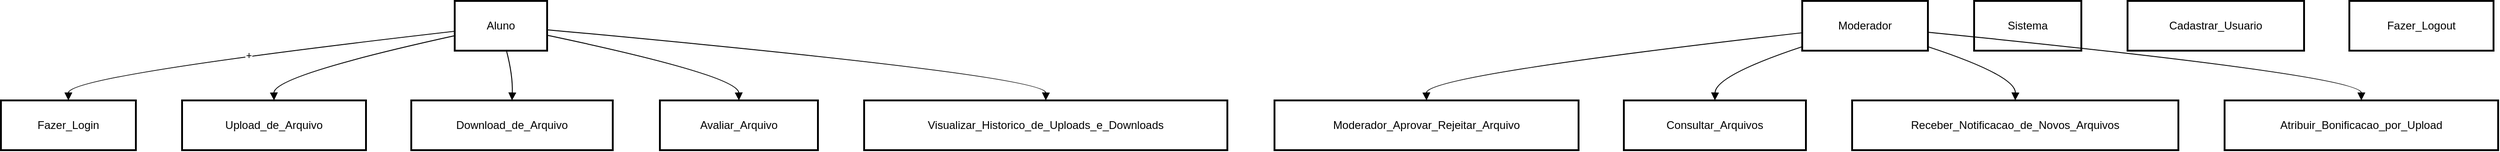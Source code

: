 <mxfile version="26.0.16">
  <diagram name="Página-1" id="IgXxQrV5GpJ8-KjU-kRw">
    <mxGraphModel>
      <root>
        <mxCell id="0" />
        <mxCell id="1" parent="0" />
        <mxCell id="2" value="Aluno" style="whiteSpace=wrap;strokeWidth=2;" vertex="1" parent="1">
          <mxGeometry x="499" y="8" width="100" height="54" as="geometry" />
        </mxCell>
        <mxCell id="3" value="Moderador" style="whiteSpace=wrap;strokeWidth=2;" vertex="1" parent="1">
          <mxGeometry x="1957" y="8" width="136" height="54" as="geometry" />
        </mxCell>
        <mxCell id="4" value="Sistema" style="whiteSpace=wrap;strokeWidth=2;" vertex="1" parent="1">
          <mxGeometry x="2143" y="8" width="116" height="54" as="geometry" />
        </mxCell>
        <mxCell id="5" value="Cadastrar_Usuario" style="whiteSpace=wrap;strokeWidth=2;" vertex="1" parent="1">
          <mxGeometry x="2309" y="8" width="191" height="54" as="geometry" />
        </mxCell>
        <mxCell id="6" value="Fazer_Login" style="whiteSpace=wrap;strokeWidth=2;" vertex="1" parent="1">
          <mxGeometry x="8" y="116" width="146" height="54" as="geometry" />
        </mxCell>
        <mxCell id="7" value="Fazer_Logout" style="whiteSpace=wrap;strokeWidth=2;" vertex="1" parent="1">
          <mxGeometry x="2549" y="8" width="156" height="54" as="geometry" />
        </mxCell>
        <mxCell id="8" value="Upload_de_Arquivo" style="whiteSpace=wrap;strokeWidth=2;" vertex="1" parent="1">
          <mxGeometry x="204" y="116" width="199" height="54" as="geometry" />
        </mxCell>
        <mxCell id="9" value="Download_de_Arquivo" style="whiteSpace=wrap;strokeWidth=2;" vertex="1" parent="1">
          <mxGeometry x="452" y="116" width="218" height="54" as="geometry" />
        </mxCell>
        <mxCell id="10" value="Avaliar_Arquivo" style="whiteSpace=wrap;strokeWidth=2;" vertex="1" parent="1">
          <mxGeometry x="721" y="116" width="171" height="54" as="geometry" />
        </mxCell>
        <mxCell id="11" value="Visualizar_Historico_de_Uploads_e_Downloads" style="whiteSpace=wrap;strokeWidth=2;" vertex="1" parent="1">
          <mxGeometry x="942" y="116" width="393" height="54" as="geometry" />
        </mxCell>
        <mxCell id="12" value="Moderador_Aprovar_Rejeitar_Arquivo" style="whiteSpace=wrap;strokeWidth=2;" vertex="1" parent="1">
          <mxGeometry x="1386" y="116" width="329" height="54" as="geometry" />
        </mxCell>
        <mxCell id="13" value="Consultar_Arquivos" style="whiteSpace=wrap;strokeWidth=2;" vertex="1" parent="1">
          <mxGeometry x="1764" y="116" width="197" height="54" as="geometry" />
        </mxCell>
        <mxCell id="14" value="Receber_Notificacao_de_Novos_Arquivos" style="whiteSpace=wrap;strokeWidth=2;" vertex="1" parent="1">
          <mxGeometry x="2011" y="116" width="353" height="54" as="geometry" />
        </mxCell>
        <mxCell id="15" value="Atribuir_Bonificacao_por_Upload" style="whiteSpace=wrap;strokeWidth=2;" vertex="1" parent="1">
          <mxGeometry x="2414" y="116" width="296" height="54" as="geometry" />
        </mxCell>
        <mxCell id="16" value="+" style="curved=1;startArrow=none;endArrow=block;exitX=0;exitY=0.61;entryX=0.5;entryY=0;" edge="1" parent="1" source="2" target="6">
          <mxGeometry relative="1" as="geometry">
            <Array as="points">
              <mxPoint x="81" y="89" />
            </Array>
          </mxGeometry>
        </mxCell>
        <mxCell id="17" value="" style="curved=1;startArrow=none;endArrow=block;exitX=0;exitY=0.7;entryX=0.5;entryY=0;" edge="1" parent="1" source="2" target="8">
          <mxGeometry relative="1" as="geometry">
            <Array as="points">
              <mxPoint x="303" y="89" />
            </Array>
          </mxGeometry>
        </mxCell>
        <mxCell id="18" value="" style="curved=1;startArrow=none;endArrow=block;exitX=0.56;exitY=1;entryX=0.5;entryY=0;" edge="1" parent="1" source="2" target="9">
          <mxGeometry relative="1" as="geometry">
            <Array as="points">
              <mxPoint x="562" y="89" />
            </Array>
          </mxGeometry>
        </mxCell>
        <mxCell id="19" value="" style="curved=1;startArrow=none;endArrow=block;exitX=1;exitY=0.69;entryX=0.5;entryY=0;" edge="1" parent="1" source="2" target="10">
          <mxGeometry relative="1" as="geometry">
            <Array as="points">
              <mxPoint x="806" y="89" />
            </Array>
          </mxGeometry>
        </mxCell>
        <mxCell id="20" value="" style="curved=1;startArrow=none;endArrow=block;exitX=1;exitY=0.58;entryX=0.5;entryY=0;" edge="1" parent="1" source="2" target="11">
          <mxGeometry relative="1" as="geometry">
            <Array as="points">
              <mxPoint x="1139" y="89" />
            </Array>
          </mxGeometry>
        </mxCell>
        <mxCell id="21" value="" style="curved=1;startArrow=none;endArrow=block;exitX=0;exitY=0.64;entryX=0.5;entryY=0;" edge="1" parent="1" source="3" target="12">
          <mxGeometry relative="1" as="geometry">
            <Array as="points">
              <mxPoint x="1550" y="89" />
            </Array>
          </mxGeometry>
        </mxCell>
        <mxCell id="22" value="" style="curved=1;startArrow=none;endArrow=block;exitX=0;exitY=0.92;entryX=0.5;entryY=0;" edge="1" parent="1" source="3" target="13">
          <mxGeometry relative="1" as="geometry">
            <Array as="points">
              <mxPoint x="1863" y="89" />
            </Array>
          </mxGeometry>
        </mxCell>
        <mxCell id="23" value="" style="curved=1;startArrow=none;endArrow=block;exitX=1;exitY=0.92;entryX=0.5;entryY=0;" edge="1" parent="1" source="3" target="14">
          <mxGeometry relative="1" as="geometry">
            <Array as="points">
              <mxPoint x="2188" y="89" />
            </Array>
          </mxGeometry>
        </mxCell>
        <mxCell id="24" value="" style="curved=1;startArrow=none;endArrow=block;exitX=1;exitY=0.63;entryX=0.5;entryY=0;" edge="1" parent="1" source="3" target="15">
          <mxGeometry relative="1" as="geometry">
            <Array as="points">
              <mxPoint x="2562" y="89" />
            </Array>
          </mxGeometry>
        </mxCell>
      </root>
    </mxGraphModel>
  </diagram>
</mxfile>
